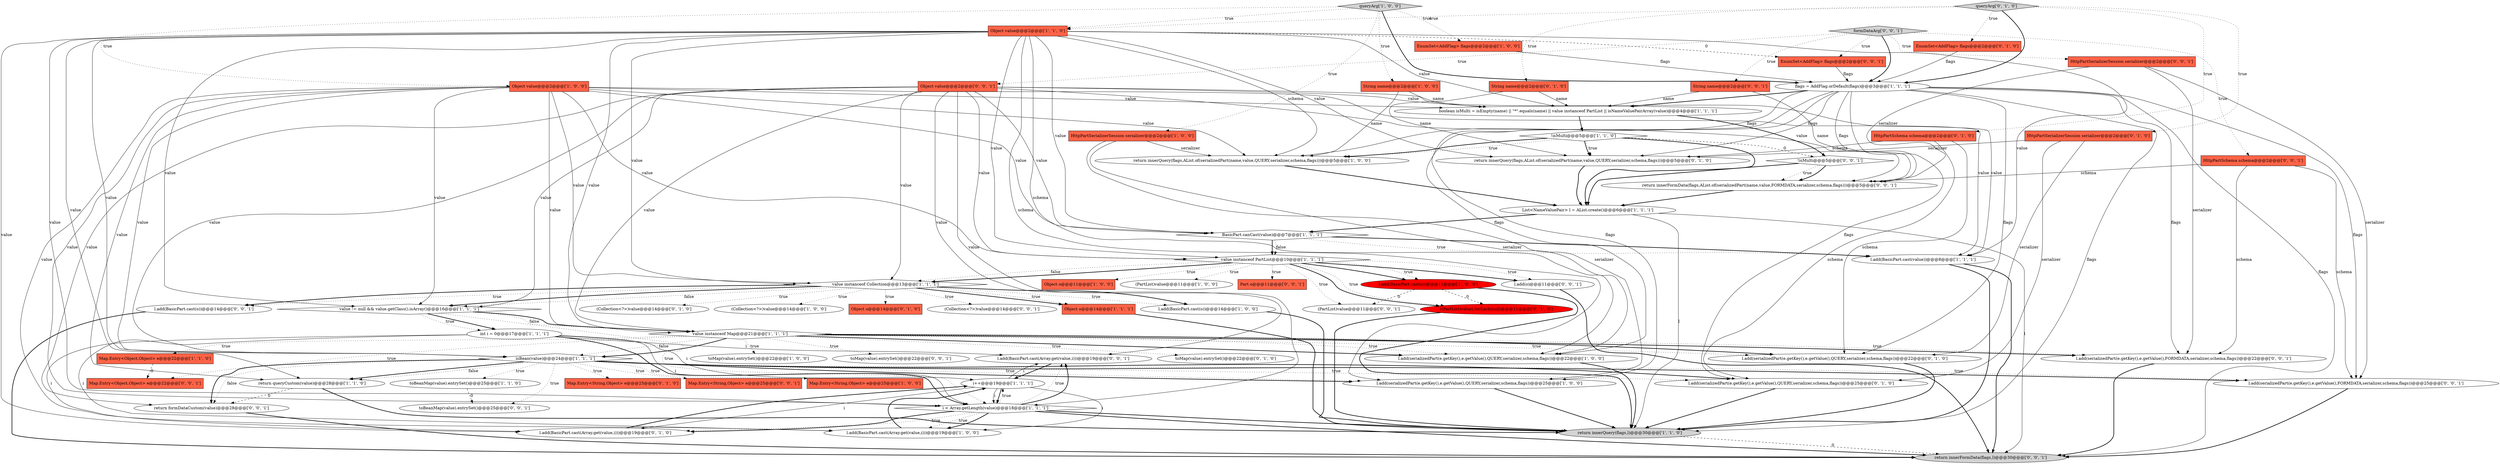 digraph {
54 [style = filled, label = "HttpPartSerializerSession serializer@@@2@@@['0', '0', '1']", fillcolor = tomato, shape = box image = "AAA0AAABBB3BBB"];
64 [style = filled, label = "Object value@@@2@@@['0', '0', '1']", fillcolor = tomato, shape = box image = "AAA0AAABBB3BBB"];
57 [style = filled, label = "Map.Entry<Object,Object> e@@@22@@@['0', '0', '1']", fillcolor = tomato, shape = box image = "AAA0AAABBB3BBB"];
67 [style = filled, label = "EnumSet<AddFlag> flags@@@2@@@['0', '0', '1']", fillcolor = tomato, shape = box image = "AAA0AAABBB3BBB"];
35 [style = filled, label = "Map.Entry<Object,Object> e@@@22@@@['1', '1', '0']", fillcolor = tomato, shape = box image = "AAA0AAABBB1BBB"];
36 [style = filled, label = "HttpPartSchema schema@@@2@@@['0', '1', '0']", fillcolor = tomato, shape = box image = "AAA0AAABBB2BBB"];
58 [style = filled, label = "l.add(BasicPart.cast(Array.get(value,i)))@@@19@@@['0', '0', '1']", fillcolor = white, shape = ellipse image = "AAA0AAABBB3BBB"];
65 [style = filled, label = "l.add(BasicPart.cast(o))@@@14@@@['0', '0', '1']", fillcolor = white, shape = ellipse image = "AAA0AAABBB3BBB"];
60 [style = filled, label = "!isMulti@@@5@@@['0', '0', '1']", fillcolor = white, shape = diamond image = "AAA0AAABBB3BBB"];
16 [style = filled, label = "int i = 0@@@17@@@['1', '1', '1']", fillcolor = white, shape = ellipse image = "AAA0AAABBB1BBB"];
13 [style = filled, label = "boolean isMulti = isEmpty(name) || \"*\".equals(name) || value instanceof PartList || isNameValuePairArray(value)@@@4@@@['1', '1', '1']", fillcolor = white, shape = ellipse image = "AAA0AAABBB1BBB"];
40 [style = filled, label = "String name@@@2@@@['0', '1', '0']", fillcolor = tomato, shape = box image = "AAA0AAABBB2BBB"];
2 [style = filled, label = "(Collection<?>)value@@@14@@@['1', '0', '0']", fillcolor = white, shape = ellipse image = "AAA0AAABBB1BBB"];
50 [style = filled, label = "return innerFormData(flags,AList.of(serializedPart(name,value,FORMDATA,serializer,schema,flags)))@@@5@@@['0', '0', '1']", fillcolor = white, shape = ellipse image = "AAA0AAABBB3BBB"];
6 [style = filled, label = "l.add(BasicPart.cast(o))@@@14@@@['1', '0', '0']", fillcolor = white, shape = ellipse image = "AAA0AAABBB1BBB"];
19 [style = filled, label = "value instanceof Collection@@@13@@@['1', '1', '1']", fillcolor = white, shape = diamond image = "AAA0AAABBB1BBB"];
30 [style = filled, label = "toMap(value).entrySet()@@@22@@@['1', '0', '0']", fillcolor = white, shape = ellipse image = "AAA0AAABBB1BBB"];
45 [style = filled, label = "queryArg['0', '1', '0']", fillcolor = lightgray, shape = diamond image = "AAA0AAABBB2BBB"];
24 [style = filled, label = "Object value@@@2@@@['1', '1', '0']", fillcolor = tomato, shape = box image = "AAA0AAABBB1BBB"];
1 [style = filled, label = "String name@@@2@@@['1', '0', '0']", fillcolor = tomato, shape = box image = "AAA0AAABBB1BBB"];
27 [style = filled, label = "value instanceof Map@@@21@@@['1', '1', '1']", fillcolor = white, shape = diamond image = "AAA0AAABBB1BBB"];
8 [style = filled, label = "l.add(serializedPart(e.getKey(),e.getValue(),QUERY,serializer,schema,flags))@@@22@@@['1', '0', '0']", fillcolor = white, shape = ellipse image = "AAA0AAABBB1BBB"];
39 [style = filled, label = "return innerQuery(flags,AList.of(serializedPart(name,value,QUERY,serializer,schema,flags)))@@@5@@@['0', '1', '0']", fillcolor = white, shape = ellipse image = "AAA0AAABBB2BBB"];
43 [style = filled, label = "l.add(BasicPart.cast(Array.get(value,i)))@@@19@@@['0', '1', '0']", fillcolor = white, shape = ellipse image = "AAA0AAABBB2BBB"];
44 [style = filled, label = "l.add(serializedPart(e.getKey(),e.getValue(),QUERY,serializer,schema,flags))@@@22@@@['0', '1', '0']", fillcolor = white, shape = ellipse image = "AAA0AAABBB2BBB"];
46 [style = filled, label = "((PartList)value).forEach(null)@@@11@@@['0', '1', '0']", fillcolor = red, shape = ellipse image = "AAA1AAABBB2BBB"];
52 [style = filled, label = "l.add(serializedPart(e.getKey(),e.getValue(),FORMDATA,serializer,schema,flags))@@@22@@@['0', '0', '1']", fillcolor = white, shape = ellipse image = "AAA0AAABBB3BBB"];
25 [style = filled, label = "return queryCustom(value)@@@28@@@['1', '1', '0']", fillcolor = white, shape = ellipse image = "AAA0AAABBB1BBB"];
10 [style = filled, label = "List<NameValuePair> l = AList.create()@@@6@@@['1', '1', '1']", fillcolor = white, shape = ellipse image = "AAA0AAABBB1BBB"];
41 [style = filled, label = "Object o@@@14@@@['0', '1', '0']", fillcolor = tomato, shape = box image = "AAA0AAABBB2BBB"];
21 [style = filled, label = "Object value@@@2@@@['1', '0', '0']", fillcolor = tomato, shape = box image = "AAA0AAABBB1BBB"];
17 [style = filled, label = "Map.Entry<String,Object> e@@@25@@@['1', '0', '0']", fillcolor = tomato, shape = box image = "AAA0AAABBB1BBB"];
5 [style = filled, label = "isBean(value)@@@24@@@['1', '1', '1']", fillcolor = white, shape = diamond image = "AAA0AAABBB1BBB"];
28 [style = filled, label = "!isMulti@@@5@@@['1', '1', '0']", fillcolor = white, shape = diamond image = "AAA0AAABBB1BBB"];
32 [style = filled, label = "l.add(BasicPart.cast(value))@@@8@@@['1', '1', '1']", fillcolor = white, shape = ellipse image = "AAA0AAABBB1BBB"];
47 [style = filled, label = "l.add(serializedPart(e.getKey(),e.getValue(),QUERY,serializer,schema,flags))@@@25@@@['0', '1', '0']", fillcolor = white, shape = ellipse image = "AAA0AAABBB2BBB"];
51 [style = filled, label = "HttpPartSchema schema@@@2@@@['0', '0', '1']", fillcolor = tomato, shape = box image = "AAA0AAABBB3BBB"];
34 [style = filled, label = "queryArg['1', '0', '0']", fillcolor = lightgray, shape = diamond image = "AAA0AAABBB1BBB"];
55 [style = filled, label = "l.add(o)@@@11@@@['0', '0', '1']", fillcolor = white, shape = ellipse image = "AAA0AAABBB3BBB"];
12 [style = filled, label = "value != null && value.getClass().isArray()@@@16@@@['1', '1', '1']", fillcolor = white, shape = diamond image = "AAA0AAABBB1BBB"];
63 [style = filled, label = "Part o@@@11@@@['0', '0', '1']", fillcolor = tomato, shape = box image = "AAA0AAABBB3BBB"];
71 [style = filled, label = "(PartList)value@@@11@@@['0', '0', '1']", fillcolor = white, shape = ellipse image = "AAA0AAABBB3BBB"];
68 [style = filled, label = "formDataArg['0', '0', '1']", fillcolor = lightgray, shape = diamond image = "AAA0AAABBB3BBB"];
59 [style = filled, label = "(Collection<?>)value@@@14@@@['0', '0', '1']", fillcolor = white, shape = ellipse image = "AAA0AAABBB3BBB"];
70 [style = filled, label = "toBeanMap(value).entrySet()@@@25@@@['0', '0', '1']", fillcolor = white, shape = ellipse image = "AAA0AAABBB3BBB"];
31 [style = filled, label = "l.add(BasicPart.cast(o))@@@11@@@['1', '0', '0']", fillcolor = red, shape = ellipse image = "AAA1AAABBB1BBB"];
42 [style = filled, label = "Map.Entry<String,Object> e@@@25@@@['0', '1', '0']", fillcolor = tomato, shape = box image = "AAA0AAABBB2BBB"];
53 [style = filled, label = "toMap(value).entrySet()@@@22@@@['0', '0', '1']", fillcolor = white, shape = ellipse image = "AAA0AAABBB3BBB"];
48 [style = filled, label = "toMap(value).entrySet()@@@22@@@['0', '1', '0']", fillcolor = white, shape = ellipse image = "AAA0AAABBB2BBB"];
33 [style = filled, label = "flags = AddFlag.orDefault(flags)@@@3@@@['1', '1', '1']", fillcolor = white, shape = ellipse image = "AAA0AAABBB1BBB"];
56 [style = filled, label = "String name@@@2@@@['0', '0', '1']", fillcolor = tomato, shape = box image = "AAA0AAABBB3BBB"];
62 [style = filled, label = "Map.Entry<String,Object> e@@@25@@@['0', '0', '1']", fillcolor = tomato, shape = box image = "AAA0AAABBB3BBB"];
69 [style = filled, label = "return innerFormData(flags,l)@@@30@@@['0', '0', '1']", fillcolor = lightgray, shape = ellipse image = "AAA0AAABBB3BBB"];
15 [style = filled, label = "BasicPart.canCast(value)@@@7@@@['1', '1', '1']", fillcolor = white, shape = diamond image = "AAA0AAABBB1BBB"];
26 [style = filled, label = "return innerQuery(flags,AList.of(serializedPart(name,value,QUERY,serializer,schema,flags)))@@@5@@@['1', '0', '0']", fillcolor = white, shape = ellipse image = "AAA0AAABBB1BBB"];
49 [style = filled, label = "HttpPartSerializerSession serializer@@@2@@@['0', '1', '0']", fillcolor = tomato, shape = box image = "AAA0AAABBB2BBB"];
18 [style = filled, label = "HttpPartSerializerSession serializer@@@2@@@['1', '0', '0']", fillcolor = tomato, shape = box image = "AAA0AAABBB1BBB"];
0 [style = filled, label = "l.add(BasicPart.cast(Array.get(value,i)))@@@19@@@['1', '0', '0']", fillcolor = white, shape = ellipse image = "AAA0AAABBB1BBB"];
22 [style = filled, label = "toBeanMap(value).entrySet()@@@25@@@['1', '1', '0']", fillcolor = white, shape = ellipse image = "AAA0AAABBB1BBB"];
37 [style = filled, label = "EnumSet<AddFlag> flags@@@2@@@['0', '1', '0']", fillcolor = tomato, shape = box image = "AAA0AAABBB2BBB"];
3 [style = filled, label = "i < Array.getLength(value)@@@18@@@['1', '1', '1']", fillcolor = white, shape = diamond image = "AAA0AAABBB1BBB"];
7 [style = filled, label = "i++@@@19@@@['1', '1', '1']", fillcolor = white, shape = ellipse image = "AAA0AAABBB1BBB"];
4 [style = filled, label = "Object o@@@11@@@['1', '0', '0']", fillcolor = tomato, shape = box image = "AAA0AAABBB1BBB"];
20 [style = filled, label = "Object o@@@14@@@['1', '1', '1']", fillcolor = tomato, shape = box image = "AAA0AAABBB1BBB"];
66 [style = filled, label = "return formDataCustom(value)@@@28@@@['0', '0', '1']", fillcolor = white, shape = ellipse image = "AAA0AAABBB3BBB"];
38 [style = filled, label = "(Collection<?>)value@@@14@@@['0', '1', '0']", fillcolor = white, shape = ellipse image = "AAA0AAABBB2BBB"];
23 [style = filled, label = "return innerQuery(flags,l)@@@30@@@['1', '1', '0']", fillcolor = lightgray, shape = ellipse image = "AAA0AAABBB1BBB"];
11 [style = filled, label = "(PartList)value@@@11@@@['1', '0', '0']", fillcolor = white, shape = ellipse image = "AAA0AAABBB1BBB"];
61 [style = filled, label = "l.add(serializedPart(e.getKey(),e.getValue(),FORMDATA,serializer,schema,flags))@@@25@@@['0', '0', '1']", fillcolor = white, shape = ellipse image = "AAA0AAABBB3BBB"];
14 [style = filled, label = "EnumSet<AddFlag> flags@@@2@@@['1', '0', '0']", fillcolor = tomato, shape = box image = "AAA0AAABBB1BBB"];
29 [style = filled, label = "value instanceof PartList@@@10@@@['1', '1', '1']", fillcolor = white, shape = diamond image = "AAA0AAABBB1BBB"];
9 [style = filled, label = "l.add(serializedPart(e.getKey(),e.getValue(),QUERY,serializer,schema,flags))@@@25@@@['1', '0', '0']", fillcolor = white, shape = ellipse image = "AAA0AAABBB1BBB"];
64->66 [style = solid, label="value"];
32->23 [style = bold, label=""];
54->50 [style = solid, label="serializer"];
5->9 [style = bold, label=""];
24->12 [style = solid, label="value"];
7->3 [style = solid, label="i"];
64->5 [style = solid, label="value"];
26->10 [style = bold, label=""];
27->44 [style = dotted, label="true"];
68->64 [style = dotted, label="true"];
29->71 [style = dotted, label="true"];
49->47 [style = solid, label="serializer"];
27->44 [style = bold, label=""];
24->8 [style = solid, label="schema"];
45->33 [style = bold, label=""];
7->43 [style = solid, label="i"];
19->12 [style = dotted, label="false"];
64->15 [style = solid, label="value"];
60->50 [style = dotted, label="true"];
56->13 [style = solid, label="name"];
60->50 [style = bold, label=""];
21->29 [style = solid, label="value"];
21->12 [style = solid, label="value"];
37->33 [style = solid, label="flags"];
21->3 [style = solid, label="value"];
49->44 [style = solid, label="serializer"];
33->50 [style = solid, label="flags"];
22->70 [style = dashed, label="0"];
16->3 [style = solid, label="i"];
44->23 [style = bold, label=""];
45->40 [style = dotted, label="true"];
5->22 [style = dotted, label="true"];
10->69 [style = solid, label="l"];
29->46 [style = bold, label=""];
50->10 [style = bold, label=""];
52->69 [style = bold, label=""];
1->13 [style = solid, label="name"];
65->69 [style = bold, label=""];
3->0 [style = dotted, label="true"];
5->9 [style = dotted, label="true"];
25->66 [style = dashed, label="0"];
27->5 [style = bold, label=""];
7->58 [style = solid, label="i"];
27->35 [style = dotted, label="true"];
34->14 [style = dotted, label="true"];
67->33 [style = solid, label="flags"];
24->43 [style = solid, label="value"];
24->13 [style = solid, label="value"];
64->12 [style = solid, label="value"];
16->7 [style = solid, label="i"];
16->3 [style = bold, label=""];
12->3 [style = dotted, label="true"];
3->7 [style = dotted, label="true"];
24->39 [style = solid, label="value"];
33->8 [style = solid, label="flags"];
8->23 [style = bold, label=""];
29->55 [style = dotted, label="true"];
19->12 [style = bold, label=""];
21->25 [style = solid, label="value"];
34->18 [style = dotted, label="true"];
19->38 [style = dotted, label="true"];
19->20 [style = bold, label=""];
27->57 [style = dotted, label="true"];
18->9 [style = solid, label="serializer"];
34->33 [style = bold, label=""];
64->50 [style = solid, label="value"];
27->8 [style = dotted, label="true"];
19->6 [style = bold, label=""];
21->19 [style = solid, label="value"];
33->39 [style = solid, label="flags"];
33->13 [style = bold, label=""];
29->63 [style = dotted, label="true"];
19->65 [style = dotted, label="true"];
33->69 [style = solid, label="flags"];
24->19 [style = solid, label="value"];
64->58 [style = solid, label="value"];
3->0 [style = bold, label=""];
5->25 [style = bold, label=""];
0->7 [style = bold, label=""];
66->69 [style = bold, label=""];
13->60 [style = bold, label=""];
45->49 [style = dotted, label="true"];
3->58 [style = dotted, label="true"];
3->23 [style = bold, label=""];
24->3 [style = solid, label="value"];
51->61 [style = solid, label="schema"];
27->5 [style = dotted, label="false"];
31->46 [style = dashed, label="0"];
64->13 [style = solid, label="value"];
64->27 [style = solid, label="value"];
20->23 [style = bold, label=""];
5->42 [style = dotted, label="true"];
68->67 [style = dotted, label="true"];
68->54 [style = dotted, label="true"];
21->26 [style = solid, label="value"];
21->15 [style = solid, label="value"];
23->69 [style = dashed, label="0"];
29->19 [style = dotted, label="false"];
24->27 [style = solid, label="value"];
5->61 [style = bold, label=""];
19->41 [style = dotted, label="true"];
27->48 [style = dotted, label="true"];
5->25 [style = dotted, label="false"];
68->51 [style = dotted, label="true"];
16->58 [style = solid, label="i"];
40->13 [style = solid, label="name"];
29->31 [style = dotted, label="true"];
3->58 [style = bold, label=""];
45->24 [style = dotted, label="true"];
10->23 [style = solid, label="l"];
27->8 [style = bold, label=""];
15->29 [style = bold, label=""];
49->39 [style = solid, label="serializer"];
16->0 [style = solid, label="i"];
21->32 [style = solid, label="value"];
24->25 [style = solid, label="value"];
14->33 [style = solid, label="flags"];
24->15 [style = solid, label="value"];
24->32 [style = solid, label="value"];
33->52 [style = solid, label="flags"];
29->4 [style = dotted, label="true"];
64->29 [style = solid, label="value"];
34->24 [style = dotted, label="true"];
68->56 [style = dotted, label="true"];
51->50 [style = solid, label="schema"];
55->69 [style = bold, label=""];
6->23 [style = bold, label=""];
28->39 [style = bold, label=""];
61->69 [style = bold, label=""];
36->47 [style = solid, label="schema"];
54->52 [style = solid, label="serializer"];
19->59 [style = dotted, label="true"];
33->44 [style = solid, label="flags"];
28->26 [style = bold, label=""];
34->1 [style = dotted, label="true"];
3->43 [style = dotted, label="true"];
21->27 [style = solid, label="value"];
40->39 [style = solid, label="name"];
36->39 [style = solid, label="schema"];
27->52 [style = bold, label=""];
15->32 [style = dotted, label="true"];
43->7 [style = bold, label=""];
5->61 [style = dotted, label="true"];
27->52 [style = dotted, label="true"];
29->55 [style = bold, label=""];
28->60 [style = dashed, label="0"];
58->7 [style = bold, label=""];
29->19 [style = bold, label=""];
21->5 [style = solid, label="value"];
3->69 [style = bold, label=""];
1->26 [style = solid, label="name"];
36->44 [style = solid, label="schema"];
18->26 [style = solid, label="serializer"];
47->23 [style = bold, label=""];
24->29 [style = solid, label="value"];
21->0 [style = solid, label="value"];
12->27 [style = bold, label=""];
46->23 [style = bold, label=""];
24->26 [style = solid, label="schema"];
5->62 [style = dotted, label="true"];
12->27 [style = dotted, label="false"];
56->50 [style = solid, label="name"];
29->11 [style = dotted, label="true"];
64->19 [style = solid, label="value"];
34->21 [style = dotted, label="true"];
5->17 [style = dotted, label="true"];
24->5 [style = solid, label="value"];
31->23 [style = bold, label=""];
10->15 [style = bold, label=""];
28->10 [style = bold, label=""];
25->23 [style = bold, label=""];
19->2 [style = dotted, label="true"];
64->32 [style = solid, label="value"];
21->13 [style = solid, label="value"];
19->20 [style = dotted, label="true"];
45->37 [style = dotted, label="true"];
29->31 [style = bold, label=""];
64->3 [style = solid, label="value"];
31->71 [style = dashed, label="0"];
68->33 [style = bold, label=""];
7->0 [style = solid, label="i"];
33->61 [style = solid, label="flags"];
19->65 [style = bold, label=""];
16->43 [style = solid, label="i"];
12->16 [style = bold, label=""];
51->52 [style = solid, label="schema"];
5->66 [style = bold, label=""];
33->47 [style = solid, label="flags"];
5->70 [style = dotted, label="true"];
35->57 [style = dashed, label="0"];
7->3 [style = bold, label=""];
18->8 [style = solid, label="serializer"];
5->66 [style = dotted, label="false"];
29->46 [style = dotted, label="true"];
15->29 [style = dotted, label="false"];
5->47 [style = bold, label=""];
9->23 [style = bold, label=""];
27->30 [style = dotted, label="true"];
5->47 [style = dotted, label="true"];
12->16 [style = dotted, label="true"];
32->69 [style = bold, label=""];
28->26 [style = dotted, label="true"];
39->10 [style = bold, label=""];
24->9 [style = solid, label="schema"];
45->36 [style = dotted, label="true"];
60->10 [style = bold, label=""];
3->43 [style = bold, label=""];
19->6 [style = dotted, label="true"];
28->39 [style = dotted, label="true"];
33->26 [style = solid, label="flags"];
15->32 [style = bold, label=""];
54->61 [style = solid, label="serializer"];
33->23 [style = solid, label="flags"];
27->53 [style = dotted, label="true"];
24->67 [style = dashed, label="0"];
13->28 [style = bold, label=""];
33->9 [style = solid, label="flags"];
}
